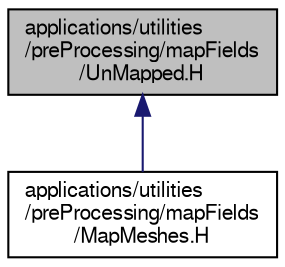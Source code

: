 digraph "applications/utilities/preProcessing/mapFields/UnMapped.H"
{
  bgcolor="transparent";
  edge [fontname="FreeSans",fontsize="10",labelfontname="FreeSans",labelfontsize="10"];
  node [fontname="FreeSans",fontsize="10",shape=record];
  Node69 [label="applications/utilities\l/preProcessing/mapFields\l/UnMapped.H",height=0.2,width=0.4,color="black", fillcolor="grey75", style="filled", fontcolor="black"];
  Node69 -> Node70 [dir="back",color="midnightblue",fontsize="10",style="solid",fontname="FreeSans"];
  Node70 [label="applications/utilities\l/preProcessing/mapFields\l/MapMeshes.H",height=0.2,width=0.4,color="black",URL="$a19505.html"];
}
